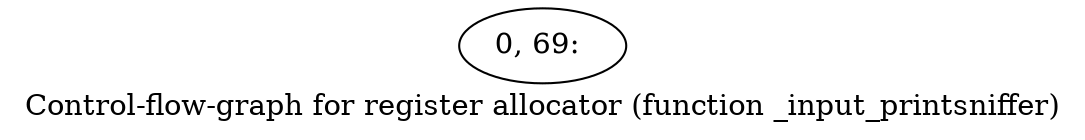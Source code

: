 digraph G {
graph [label="Control-flow-graph for register allocator (function _input_printsniffer)"]
0[label="0, 69: "];
}
